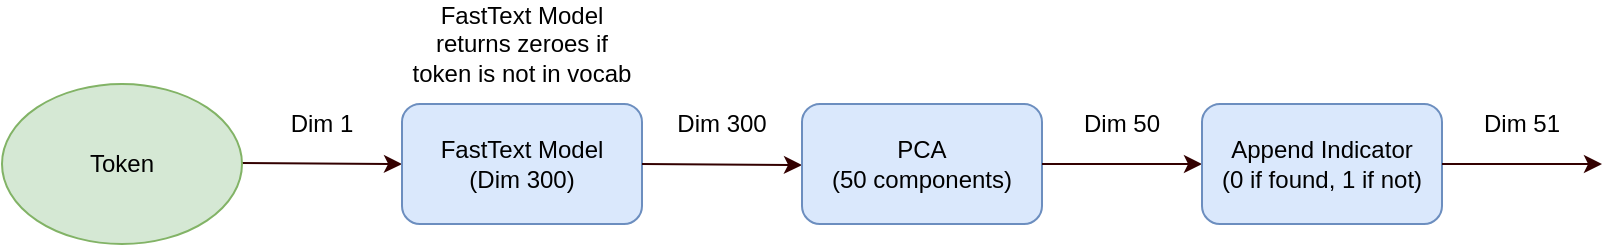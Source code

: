 <mxfile version="12.2.2" pages="1"><diagram id="KPsIVZdt4jKjkqMWYuWd" name="Page-1"><mxGraphModel dx="904" dy="440" grid="1" gridSize="10" guides="1" tooltips="1" connect="1" arrows="1" fold="1" page="1" pageScale="1" pageWidth="850" pageHeight="1100" math="0" shadow="0"><root><mxCell id="0"/><mxCell id="1" parent="0"/><mxCell id="MSZ9XSOh-GFk16_fx3pR-19" value="" style="endArrow=classic;html=1;strokeColor=#330000;entryX=0;entryY=0.5;entryDx=0;entryDy=0;" edge="1" parent="1" target="MSZ9XSOh-GFk16_fx3pR-22"><mxGeometry width="50" height="50" relative="1" as="geometry"><mxPoint x="144" y="99.5" as="sourcePoint"/><mxPoint x="194" y="99.5" as="targetPoint"/></mxGeometry></mxCell><mxCell id="MSZ9XSOh-GFk16_fx3pR-21" value="Token" style="ellipse;whiteSpace=wrap;html=1;fillColor=#d5e8d4;strokeColor=#82b366;" vertex="1" parent="1"><mxGeometry x="24" y="60" width="120" height="80" as="geometry"/></mxCell><mxCell id="MSZ9XSOh-GFk16_fx3pR-22" value="FastText Model&lt;br&gt;(Dim 300)" style="rounded=1;whiteSpace=wrap;html=1;fillColor=#dae8fc;strokeColor=#6c8ebf;" vertex="1" parent="1"><mxGeometry x="224" y="70" width="120" height="60" as="geometry"/></mxCell><mxCell id="MSZ9XSOh-GFk16_fx3pR-23" value="Dim 1" style="text;html=1;strokeColor=none;fillColor=none;align=center;verticalAlign=middle;whiteSpace=wrap;rounded=0;" vertex="1" parent="1"><mxGeometry x="164" y="70" width="40" height="20" as="geometry"/></mxCell><mxCell id="MSZ9XSOh-GFk16_fx3pR-25" value="" style="endArrow=classic;html=1;strokeColor=#330000;entryX=0;entryY=0.5;entryDx=0;entryDy=0;" edge="1" parent="1"><mxGeometry width="50" height="50" relative="1" as="geometry"><mxPoint x="344" y="100" as="sourcePoint"/><mxPoint x="424" y="100.5" as="targetPoint"/></mxGeometry></mxCell><mxCell id="MSZ9XSOh-GFk16_fx3pR-26" value="Dim 300" style="text;html=1;strokeColor=none;fillColor=none;align=center;verticalAlign=middle;whiteSpace=wrap;rounded=0;" vertex="1" parent="1"><mxGeometry x="354" y="70" width="60" height="20" as="geometry"/></mxCell><mxCell id="MSZ9XSOh-GFk16_fx3pR-28" value="PCA&lt;br&gt;(50 components)" style="rounded=1;whiteSpace=wrap;html=1;fillColor=#dae8fc;strokeColor=#6c8ebf;" vertex="1" parent="1"><mxGeometry x="424" y="70" width="120" height="60" as="geometry"/></mxCell><mxCell id="MSZ9XSOh-GFk16_fx3pR-29" value="Dim 50" style="text;html=1;strokeColor=none;fillColor=none;align=center;verticalAlign=middle;whiteSpace=wrap;rounded=0;" vertex="1" parent="1"><mxGeometry x="554" y="70" width="60" height="20" as="geometry"/></mxCell><mxCell id="MSZ9XSOh-GFk16_fx3pR-30" value="" style="endArrow=classic;html=1;strokeColor=#330000;" edge="1" parent="1" target="MSZ9XSOh-GFk16_fx3pR-31"><mxGeometry width="50" height="50" relative="1" as="geometry"><mxPoint x="544" y="100" as="sourcePoint"/><mxPoint x="624" y="100" as="targetPoint"/></mxGeometry></mxCell><mxCell id="MSZ9XSOh-GFk16_fx3pR-31" value="Append Indicator&lt;br&gt;(0 if found, 1 if not)" style="rounded=1;whiteSpace=wrap;html=1;fillColor=#dae8fc;strokeColor=#6c8ebf;" vertex="1" parent="1"><mxGeometry x="624" y="70" width="120" height="60" as="geometry"/></mxCell><mxCell id="MSZ9XSOh-GFk16_fx3pR-32" value="FastText Model returns zeroes if token is not in vocab" style="text;html=1;strokeColor=none;fillColor=none;align=center;verticalAlign=middle;whiteSpace=wrap;rounded=0;" vertex="1" parent="1"><mxGeometry x="224" y="30" width="120" height="20" as="geometry"/></mxCell><mxCell id="MSZ9XSOh-GFk16_fx3pR-33" value="" style="endArrow=classic;html=1;strokeColor=#330000;exitX=1;exitY=0.5;exitDx=0;exitDy=0;" edge="1" parent="1" source="MSZ9XSOh-GFk16_fx3pR-31"><mxGeometry width="50" height="50" relative="1" as="geometry"><mxPoint x="744" y="105" as="sourcePoint"/><mxPoint x="824" y="100" as="targetPoint"/></mxGeometry></mxCell><mxCell id="MSZ9XSOh-GFk16_fx3pR-34" value="Dim 51" style="text;html=1;strokeColor=none;fillColor=none;align=center;verticalAlign=middle;whiteSpace=wrap;rounded=0;" vertex="1" parent="1"><mxGeometry x="754" y="70" width="60" height="20" as="geometry"/></mxCell></root></mxGraphModel></diagram></mxfile>